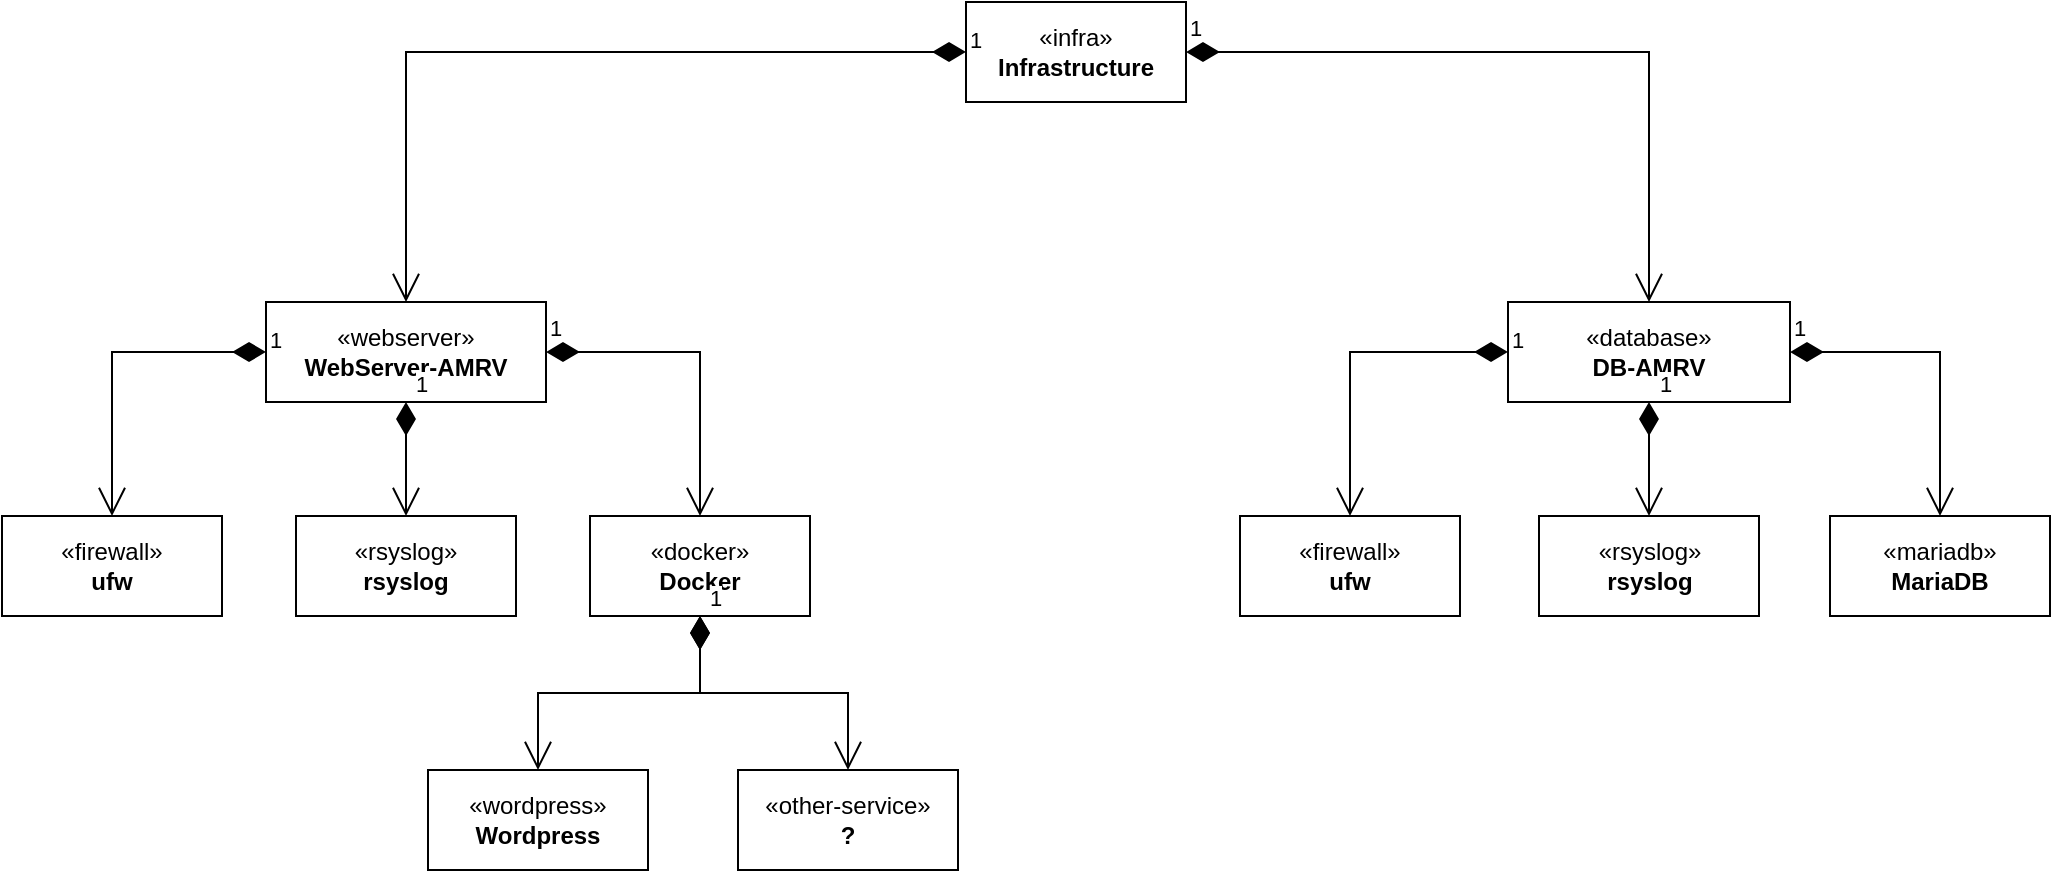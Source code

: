 <mxfile version="28.0.4">
  <diagram name="Page-1" id="iKm56jQaCFNMqvzjFjDF">
    <mxGraphModel dx="1584" dy="868" grid="1" gridSize="10" guides="1" tooltips="1" connect="1" arrows="1" fold="1" page="1" pageScale="1" pageWidth="827" pageHeight="1169" math="0" shadow="0">
      <root>
        <mxCell id="0" />
        <mxCell id="1" parent="0" />
        <mxCell id="B-9azAupn8FVY7du1Fw_-33" value="«infra»&lt;br&gt;&lt;b&gt;Infrastructure&lt;/b&gt;" style="html=1;whiteSpace=wrap;" vertex="1" parent="1">
          <mxGeometry x="540" y="60" width="110" height="50" as="geometry" />
        </mxCell>
        <mxCell id="B-9azAupn8FVY7du1Fw_-34" value="«webserver»&lt;br&gt;&lt;b&gt;WebServer-AMRV&lt;/b&gt;" style="html=1;whiteSpace=wrap;" vertex="1" parent="1">
          <mxGeometry x="190" y="210" width="140" height="50" as="geometry" />
        </mxCell>
        <mxCell id="B-9azAupn8FVY7du1Fw_-36" value="«database»&lt;br&gt;&lt;b&gt;DB-AMRV&lt;/b&gt;" style="html=1;whiteSpace=wrap;" vertex="1" parent="1">
          <mxGeometry x="811" y="210" width="141" height="50" as="geometry" />
        </mxCell>
        <mxCell id="B-9azAupn8FVY7du1Fw_-37" value="1" style="endArrow=open;html=1;endSize=12;startArrow=diamondThin;startSize=14;startFill=1;edgeStyle=orthogonalEdgeStyle;align=left;verticalAlign=bottom;rounded=0;exitX=0;exitY=0.5;exitDx=0;exitDy=0;entryX=0.5;entryY=0;entryDx=0;entryDy=0;" edge="1" parent="1" source="B-9azAupn8FVY7du1Fw_-33" target="B-9azAupn8FVY7du1Fw_-34">
          <mxGeometry x="-1" y="3" relative="1" as="geometry">
            <mxPoint x="420" y="360" as="sourcePoint" />
            <mxPoint x="580" y="360" as="targetPoint" />
          </mxGeometry>
        </mxCell>
        <mxCell id="B-9azAupn8FVY7du1Fw_-38" value="1" style="endArrow=open;html=1;endSize=12;startArrow=diamondThin;startSize=14;startFill=1;edgeStyle=orthogonalEdgeStyle;align=left;verticalAlign=bottom;rounded=0;exitX=1;exitY=0.5;exitDx=0;exitDy=0;entryX=0.5;entryY=0;entryDx=0;entryDy=0;" edge="1" parent="1" source="B-9azAupn8FVY7du1Fw_-33" target="B-9azAupn8FVY7du1Fw_-36">
          <mxGeometry x="-1" y="3" relative="1" as="geometry">
            <mxPoint x="670" y="470" as="sourcePoint" />
            <mxPoint x="560" y="595" as="targetPoint" />
          </mxGeometry>
        </mxCell>
        <mxCell id="B-9azAupn8FVY7du1Fw_-39" value="«firewall»&lt;br&gt;&lt;b&gt;ufw&lt;/b&gt;" style="html=1;whiteSpace=wrap;" vertex="1" parent="1">
          <mxGeometry x="58" y="317" width="110" height="50" as="geometry" />
        </mxCell>
        <mxCell id="B-9azAupn8FVY7du1Fw_-40" value="&lt;div&gt;«rsyslog»&lt;/div&gt;&lt;div&gt;&lt;b&gt;rsyslog&lt;/b&gt;&lt;/div&gt;" style="html=1;whiteSpace=wrap;" vertex="1" parent="1">
          <mxGeometry x="205" y="317" width="110" height="50" as="geometry" />
        </mxCell>
        <mxCell id="B-9azAupn8FVY7du1Fw_-41" value="&lt;div&gt;«docker»&lt;/div&gt;&lt;div&gt;&lt;b&gt;Docker&lt;/b&gt;&lt;/div&gt;" style="html=1;whiteSpace=wrap;" vertex="1" parent="1">
          <mxGeometry x="352" y="317" width="110" height="50" as="geometry" />
        </mxCell>
        <mxCell id="B-9azAupn8FVY7du1Fw_-42" value="1" style="endArrow=open;html=1;endSize=12;startArrow=diamondThin;startSize=14;startFill=1;edgeStyle=orthogonalEdgeStyle;align=left;verticalAlign=bottom;rounded=0;exitX=1;exitY=0.5;exitDx=0;exitDy=0;entryX=0.5;entryY=0;entryDx=0;entryDy=0;" edge="1" parent="1" source="B-9azAupn8FVY7du1Fw_-34" target="B-9azAupn8FVY7du1Fw_-41">
          <mxGeometry x="-1" y="3" relative="1" as="geometry">
            <mxPoint x="341" y="550" as="sourcePoint" />
            <mxPoint x="501" y="550" as="targetPoint" />
          </mxGeometry>
        </mxCell>
        <mxCell id="B-9azAupn8FVY7du1Fw_-43" value="1" style="endArrow=open;html=1;endSize=12;startArrow=diamondThin;startSize=14;startFill=1;edgeStyle=orthogonalEdgeStyle;align=left;verticalAlign=bottom;rounded=0;exitX=0.5;exitY=1;exitDx=0;exitDy=0;entryX=0.5;entryY=0;entryDx=0;entryDy=0;" edge="1" parent="1" source="B-9azAupn8FVY7du1Fw_-34" target="B-9azAupn8FVY7du1Fw_-40">
          <mxGeometry x="-1" y="3" relative="1" as="geometry">
            <mxPoint x="221" y="430" as="sourcePoint" />
            <mxPoint x="281" y="280" as="targetPoint" />
          </mxGeometry>
        </mxCell>
        <mxCell id="B-9azAupn8FVY7du1Fw_-44" value="1" style="endArrow=open;html=1;endSize=12;startArrow=diamondThin;startSize=14;startFill=1;edgeStyle=orthogonalEdgeStyle;align=left;verticalAlign=bottom;rounded=0;exitX=0;exitY=0.5;exitDx=0;exitDy=0;entryX=0.5;entryY=0;entryDx=0;entryDy=0;" edge="1" parent="1" source="B-9azAupn8FVY7du1Fw_-34" target="B-9azAupn8FVY7du1Fw_-39">
          <mxGeometry x="-1" y="3" relative="1" as="geometry">
            <mxPoint x="60" y="280" as="sourcePoint" />
            <mxPoint x="220" y="280" as="targetPoint" />
          </mxGeometry>
        </mxCell>
        <mxCell id="B-9azAupn8FVY7du1Fw_-45" value="«wordpress»&lt;br&gt;&lt;b&gt;Wordpress&lt;/b&gt;" style="html=1;whiteSpace=wrap;" vertex="1" parent="1">
          <mxGeometry x="271" y="444" width="110" height="50" as="geometry" />
        </mxCell>
        <mxCell id="B-9azAupn8FVY7du1Fw_-46" value="&lt;div&gt;«other-service»&lt;b&gt;&lt;br&gt;&lt;/b&gt;&lt;/div&gt;&lt;div&gt;&lt;b&gt;?&lt;/b&gt;&lt;/div&gt;" style="html=1;whiteSpace=wrap;" vertex="1" parent="1">
          <mxGeometry x="426" y="444" width="110" height="50" as="geometry" />
        </mxCell>
        <mxCell id="B-9azAupn8FVY7du1Fw_-47" value="1" style="endArrow=open;html=1;endSize=12;startArrow=diamondThin;startSize=14;startFill=1;edgeStyle=orthogonalEdgeStyle;align=left;verticalAlign=bottom;rounded=0;exitX=0.5;exitY=1;exitDx=0;exitDy=0;entryX=0.5;entryY=0;entryDx=0;entryDy=0;" edge="1" parent="1" source="B-9azAupn8FVY7du1Fw_-41" target="B-9azAupn8FVY7du1Fw_-45">
          <mxGeometry x="-1" y="3" relative="1" as="geometry">
            <mxPoint x="190" y="790" as="sourcePoint" />
            <mxPoint x="350" y="790" as="targetPoint" />
          </mxGeometry>
        </mxCell>
        <mxCell id="B-9azAupn8FVY7du1Fw_-48" value="1" style="endArrow=open;html=1;endSize=12;startArrow=diamondThin;startSize=14;startFill=1;edgeStyle=orthogonalEdgeStyle;align=left;verticalAlign=bottom;rounded=0;exitX=0.5;exitY=1;exitDx=0;exitDy=0;entryX=0.5;entryY=0;entryDx=0;entryDy=0;" edge="1" parent="1" source="B-9azAupn8FVY7du1Fw_-41" target="B-9azAupn8FVY7du1Fw_-46">
          <mxGeometry x="-1" y="3" relative="1" as="geometry">
            <mxPoint x="501" y="590" as="sourcePoint" />
            <mxPoint x="420" y="685" as="targetPoint" />
          </mxGeometry>
        </mxCell>
        <mxCell id="B-9azAupn8FVY7du1Fw_-49" value="«firewall»&lt;br&gt;&lt;b&gt;ufw&lt;/b&gt;" style="html=1;whiteSpace=wrap;" vertex="1" parent="1">
          <mxGeometry x="677" y="317" width="110" height="50" as="geometry" />
        </mxCell>
        <mxCell id="B-9azAupn8FVY7du1Fw_-50" value="&lt;div&gt;«rsyslog»&lt;/div&gt;&lt;div&gt;&lt;b&gt;rsyslog&lt;/b&gt;&lt;/div&gt;" style="html=1;whiteSpace=wrap;" vertex="1" parent="1">
          <mxGeometry x="826.5" y="317" width="110" height="50" as="geometry" />
        </mxCell>
        <mxCell id="B-9azAupn8FVY7du1Fw_-51" value="&lt;div&gt;«mariadb»&lt;/div&gt;&lt;div&gt;&lt;b&gt;MariaDB&lt;/b&gt;&lt;/div&gt;" style="html=1;whiteSpace=wrap;" vertex="1" parent="1">
          <mxGeometry x="972" y="317" width="110" height="50" as="geometry" />
        </mxCell>
        <mxCell id="B-9azAupn8FVY7du1Fw_-52" value="1" style="endArrow=open;html=1;endSize=12;startArrow=diamondThin;startSize=14;startFill=1;edgeStyle=orthogonalEdgeStyle;align=left;verticalAlign=bottom;rounded=0;exitX=0;exitY=0.5;exitDx=0;exitDy=0;entryX=0.5;entryY=0;entryDx=0;entryDy=0;" edge="1" parent="1" source="B-9azAupn8FVY7du1Fw_-36" target="B-9azAupn8FVY7du1Fw_-49">
          <mxGeometry x="-1" y="3" relative="1" as="geometry">
            <mxPoint x="805" y="470" as="sourcePoint" />
            <mxPoint x="965" y="470" as="targetPoint" />
          </mxGeometry>
        </mxCell>
        <mxCell id="B-9azAupn8FVY7du1Fw_-53" value="1" style="endArrow=open;html=1;endSize=12;startArrow=diamondThin;startSize=14;startFill=1;edgeStyle=orthogonalEdgeStyle;align=left;verticalAlign=bottom;rounded=0;exitX=0.5;exitY=1;exitDx=0;exitDy=0;entryX=0.5;entryY=0;entryDx=0;entryDy=0;" edge="1" parent="1" source="B-9azAupn8FVY7du1Fw_-36" target="B-9azAupn8FVY7du1Fw_-50">
          <mxGeometry x="-1" y="3" relative="1" as="geometry">
            <mxPoint x="966" y="540" as="sourcePoint" />
            <mxPoint x="855" y="665" as="targetPoint" />
          </mxGeometry>
        </mxCell>
        <mxCell id="B-9azAupn8FVY7du1Fw_-54" value="1" style="endArrow=open;html=1;endSize=12;startArrow=diamondThin;startSize=14;startFill=1;edgeStyle=orthogonalEdgeStyle;align=left;verticalAlign=bottom;rounded=0;entryX=0.5;entryY=0;entryDx=0;entryDy=0;exitX=1;exitY=0.5;exitDx=0;exitDy=0;" edge="1" parent="1" source="B-9azAupn8FVY7du1Fw_-36" target="B-9azAupn8FVY7du1Fw_-51">
          <mxGeometry x="-1" y="3" relative="1" as="geometry">
            <mxPoint x="925" y="570" as="sourcePoint" />
            <mxPoint x="907" y="730" as="targetPoint" />
          </mxGeometry>
        </mxCell>
      </root>
    </mxGraphModel>
  </diagram>
</mxfile>
